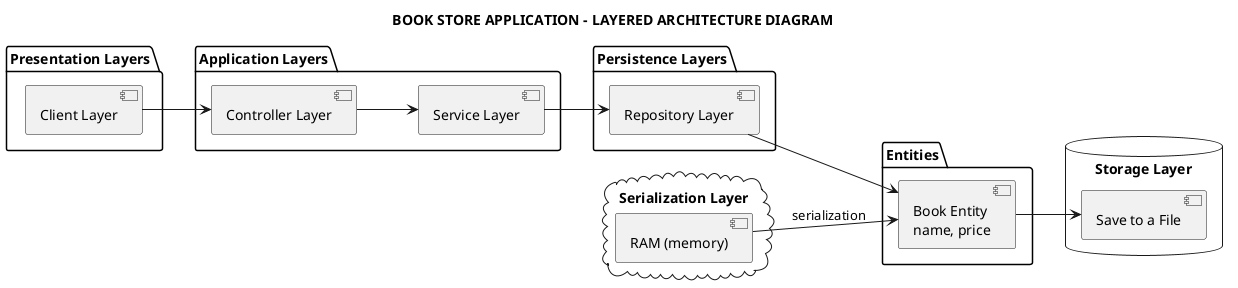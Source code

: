 @startuml
left to right direction
title BOOK STORE APPLICATION - LAYERED ARCHITECTURE DIAGRAM

package "Presentation Layers" {
  [Client Layer]
}

package "Application Layers" {
  [Controller Layer]
  [Service Layer]
}

package "Persistence Layers" {
  [Repository Layer]
}

package "Entities" {
  [Book Entity\nname, price]
}

cloud "Serialization Layer" {
  [RAM (memory)]
}

database "Storage Layer" {
  [Save to a File]
}

[Client Layer] --> [Controller Layer]
[Controller Layer] --> [Service Layer]
[Service Layer] --> [Repository Layer]
[Repository Layer] --> [Book Entity\nname, price]
[Book Entity\nname, price] --> [Save to a File]
[RAM (memory)] --> [Book Entity\nname, price] : serialization

@enduml
